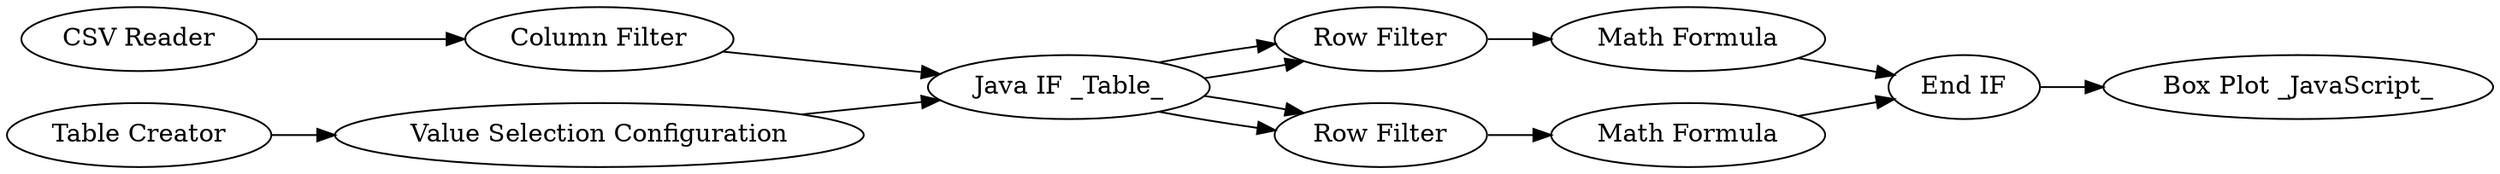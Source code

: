 digraph {
	25 [label="CSV Reader"]
	38 [label="Java IF _Table_"]
	40 [label="Row Filter"]
	41 [label="Row Filter"]
	43 [label="Math Formula"]
	47 [label="Math Formula"]
	51 [label="End IF"]
	54 [label="Column Filter"]
	57 [label="Table Creator"]
	58 [label="Box Plot _JavaScript_"]
	59 [label="Value Selection Configuration"]
	25 -> 54
	38 -> 40
	38 -> 40
	38 -> 41
	38 -> 41
	40 -> 47
	41 -> 43
	43 -> 51
	47 -> 51
	51 -> 58
	54 -> 38
	57 -> 59
	59 -> 38
	rankdir=LR
}
